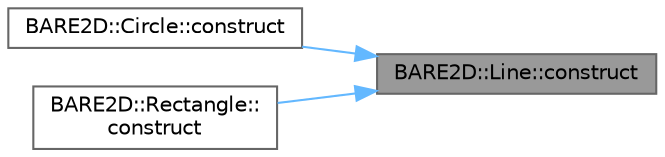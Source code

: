 digraph "BARE2D::Line::construct"
{
 // INTERACTIVE_SVG=YES
 // LATEX_PDF_SIZE
  bgcolor="transparent";
  edge [fontname=Helvetica,fontsize=10,labelfontname=Helvetica,labelfontsize=10];
  node [fontname=Helvetica,fontsize=10,shape=box,height=0.2,width=0.4];
  rankdir="RL";
  Node1 [label="BARE2D::Line::construct",height=0.2,width=0.4,color="gray40", fillcolor="grey60", style="filled", fontcolor="black",tooltip=" "];
  Node1 -> Node2 [dir="back",color="steelblue1",style="solid"];
  Node2 [label="BARE2D::Circle::construct",height=0.2,width=0.4,color="grey40", fillcolor="white", style="filled",URL="$struct_b_a_r_e2_d_1_1_circle.html#a9b16ba07258cf092cef0ebdcb690b5c9",tooltip=" "];
  Node1 -> Node3 [dir="back",color="steelblue1",style="solid"];
  Node3 [label="BARE2D::Rectangle::\lconstruct",height=0.2,width=0.4,color="grey40", fillcolor="white", style="filled",URL="$struct_b_a_r_e2_d_1_1_rectangle.html#aa773e44c74598c24c065aa05a768a141",tooltip=" "];
}
